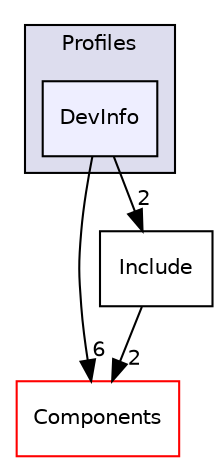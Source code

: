 digraph "C:/Work.git/ble/BLE-CC254x-1.4.0/Projects/ble/Profiles/DevInfo" {
  compound=true
  node [ fontsize="10", fontname="Helvetica"];
  edge [ labelfontsize="10", labelfontname="Helvetica"];
  subgraph clusterdir_bbf25acfb389de4a0b62fe1493a77c04 {
    graph [ bgcolor="#ddddee", pencolor="black", label="Profiles" fontname="Helvetica", fontsize="10", URL="dir_bbf25acfb389de4a0b62fe1493a77c04.html"]
  dir_bd20d5b90df6a3694254be7134962f43 [shape=box, label="DevInfo", style="filled", fillcolor="#eeeeff", pencolor="black", URL="dir_bd20d5b90df6a3694254be7134962f43.html"];
  }
  dir_7a2b63247ca617f0e1ef727740be8a23 [shape=box label="Components" fillcolor="white" style="filled" color="red" URL="dir_7a2b63247ca617f0e1ef727740be8a23.html"];
  dir_c92cc19f0c851bfd7369f25eb8781a13 [shape=box label="Include" URL="dir_c92cc19f0c851bfd7369f25eb8781a13.html"];
  dir_bd20d5b90df6a3694254be7134962f43->dir_7a2b63247ca617f0e1ef727740be8a23 [headlabel="6", labeldistance=1.5 headhref="dir_000083_000001.html"];
  dir_bd20d5b90df6a3694254be7134962f43->dir_c92cc19f0c851bfd7369f25eb8781a13 [headlabel="2", labeldistance=1.5 headhref="dir_000083_000069.html"];
  dir_c92cc19f0c851bfd7369f25eb8781a13->dir_7a2b63247ca617f0e1ef727740be8a23 [headlabel="2", labeldistance=1.5 headhref="dir_000069_000001.html"];
}
